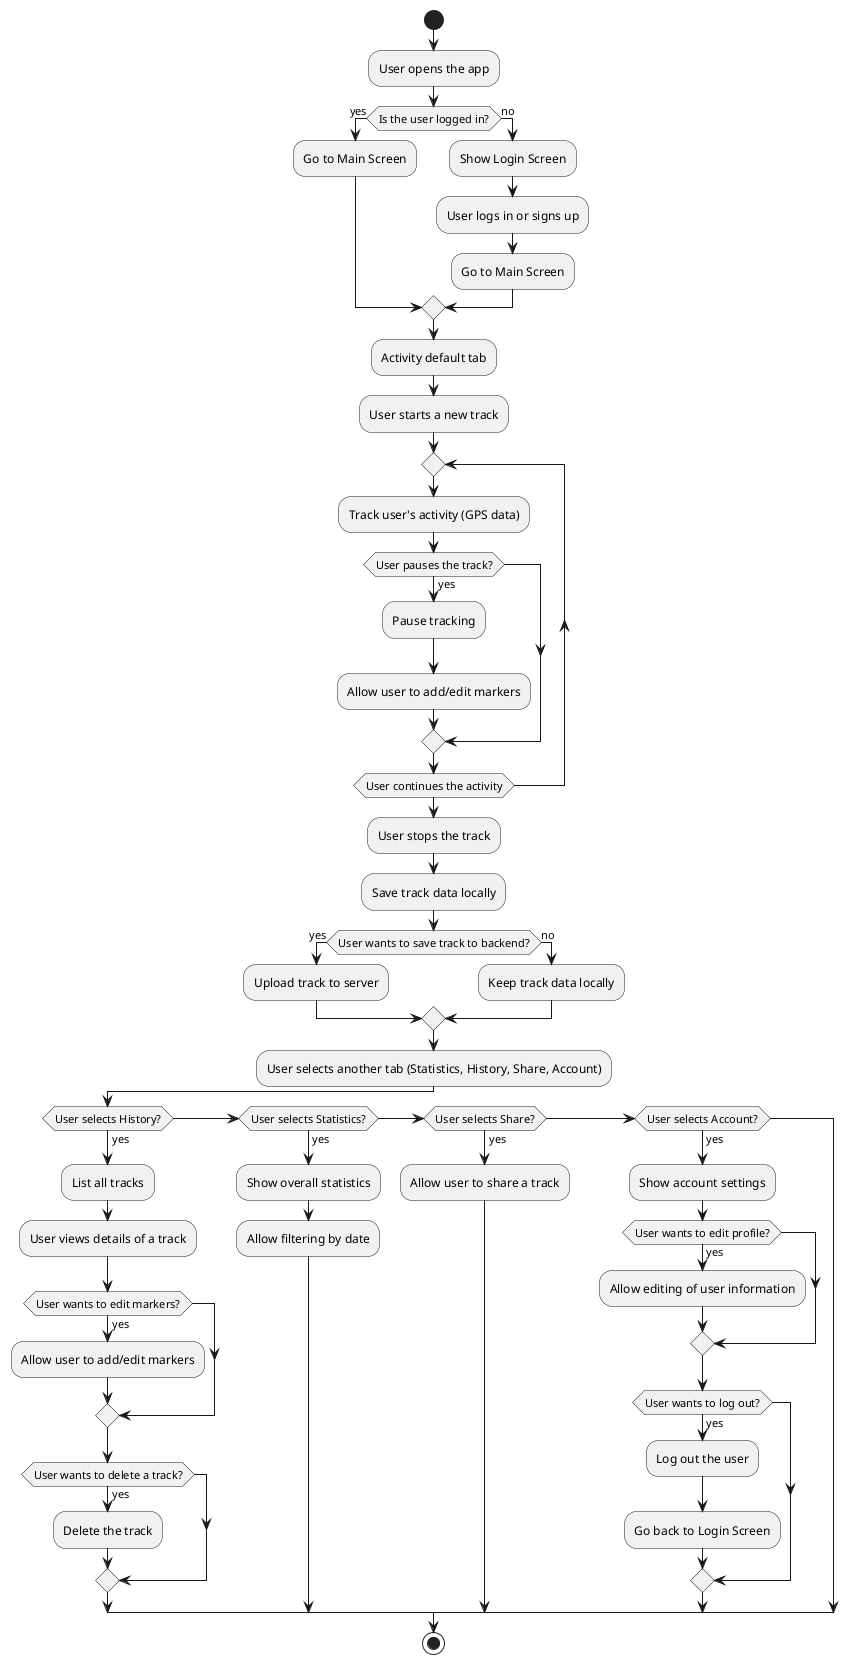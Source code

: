@startuml
start

:User opens the app;
if (Is the user logged in?) then (yes)
    :Go to Main Screen;
else (no)
    :Show Login Screen;
    :User logs in or signs up;
    :Go to Main Screen;
endif

:Activity default tab;
:User starts a new track;

repeat
    :Track user's activity (GPS data);
    if (User pauses the track?) then (yes)
        :Pause tracking;
        :Allow user to add/edit markers;
    endif
repeat while (User continues the activity)

:User stops the track;
:Save track data locally;

if (User wants to save track to backend?) then (yes)
    :Upload track to server;
else (no)
    :Keep track data locally;
endif

:User selects another tab (Statistics, History, Share, Account);
if (User selects History?) then (yes)
    :List all tracks;
    :User views details of a track;
    if (User wants to edit markers?) then (yes)
        :Allow user to add/edit markers;
    endif
    if (User wants to delete a track?) then (yes)
        :Delete the track;
    endif
else if (User selects Statistics?) then (yes)
    :Show overall statistics;
    :Allow filtering by date;
else if (User selects Share?) then (yes)
    :Allow user to share a track;
else if (User selects Account?) then (yes)
    :Show account settings;
    if (User wants to edit profile?) then (yes)
        :Allow editing of user information;
    endif
    if (User wants to log out?) then (yes)
        :Log out the user;
        :Go back to Login Screen;
    endif
endif

stop
@enduml

